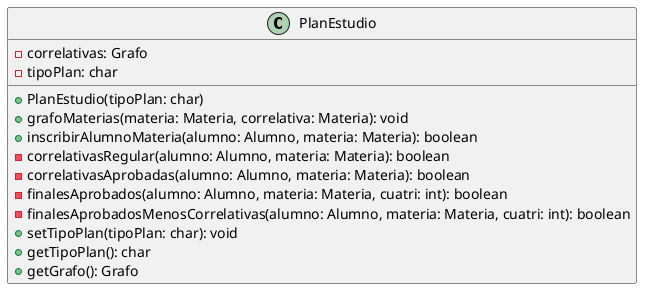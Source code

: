 @startuml
class PlanEstudio {
    - correlativas: Grafo
    - tipoPlan: char

    + PlanEstudio(tipoPlan: char)
    + grafoMaterias(materia: Materia, correlativa: Materia): void
    + inscribirAlumnoMateria(alumno: Alumno, materia: Materia): boolean
    - correlativasRegular(alumno: Alumno, materia: Materia): boolean
    - correlativasAprobadas(alumno: Alumno, materia: Materia): boolean
    - finalesAprobados(alumno: Alumno, materia: Materia, cuatri: int): boolean
    - finalesAprobadosMenosCorrelativas(alumno: Alumno, materia: Materia, cuatri: int): boolean
    + setTipoPlan(tipoPlan: char): void
    + getTipoPlan(): char
    + getGrafo(): Grafo
}
@enduml
